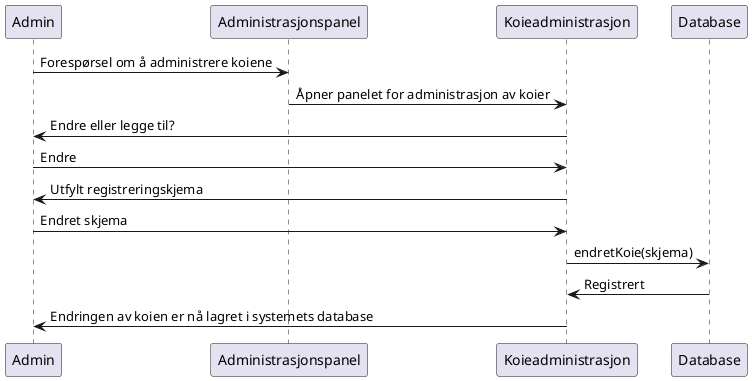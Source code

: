 @startuml
Admin -> Administrasjonspanel: Forespørsel om å administrere koiene     
Administrasjonspanel -> Koieadministrasjon: Åpner panelet for administrasjon av koier
Koieadministrasjon -> Admin: Endre eller legge til?
Admin -> Koieadministrasjon: Endre
Koieadministrasjon -> Admin: Utfylt registreringskjema
Admin -> Koieadministrasjon: Endret skjema
Koieadministrasjon -> Database: endretKoie(skjema)
Database -> Koieadministrasjon: Registrert
Koieadministrasjon -> Admin: Endringen av koien er nå lagret i systemets database
@enduml



